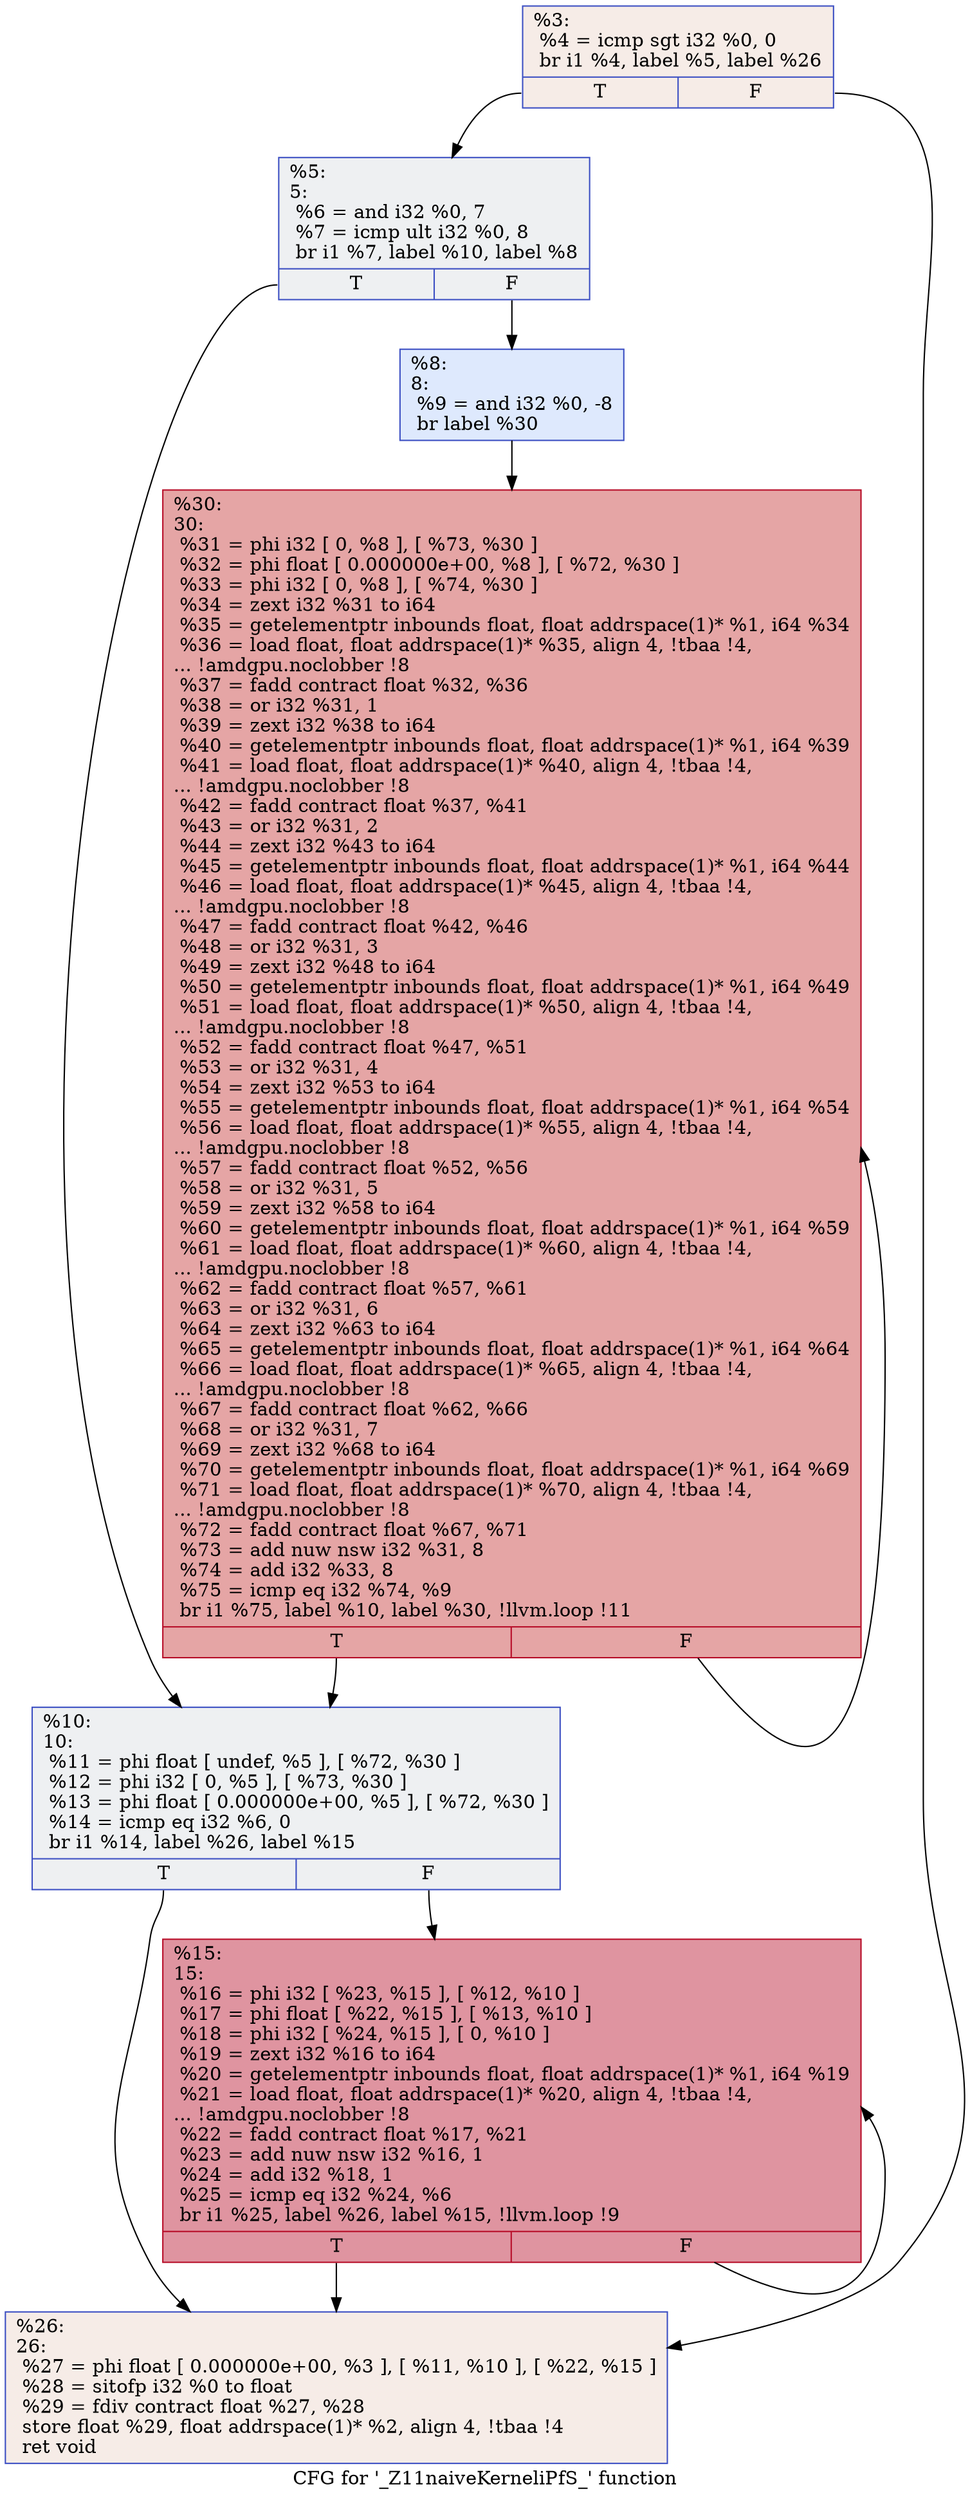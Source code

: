 digraph "CFG for '_Z11naiveKerneliPfS_' function" {
	label="CFG for '_Z11naiveKerneliPfS_' function";

	Node0x5b45880 [shape=record,color="#3d50c3ff", style=filled, fillcolor="#ead5c970",label="{%3:\l  %4 = icmp sgt i32 %0, 0\l  br i1 %4, label %5, label %26\l|{<s0>T|<s1>F}}"];
	Node0x5b45880:s0 -> Node0x5b45fc0;
	Node0x5b45880:s1 -> Node0x5b46050;
	Node0x5b45fc0 [shape=record,color="#3d50c3ff", style=filled, fillcolor="#d9dce170",label="{%5:\l5:                                                \l  %6 = and i32 %0, 7\l  %7 = icmp ult i32 %0, 8\l  br i1 %7, label %10, label %8\l|{<s0>T|<s1>F}}"];
	Node0x5b45fc0:s0 -> Node0x5b462b0;
	Node0x5b45fc0:s1 -> Node0x5b46300;
	Node0x5b46300 [shape=record,color="#3d50c3ff", style=filled, fillcolor="#b5cdfa70",label="{%8:\l8:                                                \l  %9 = and i32 %0, -8\l  br label %30\l}"];
	Node0x5b46300 -> Node0x5b45f70;
	Node0x5b462b0 [shape=record,color="#3d50c3ff", style=filled, fillcolor="#d9dce170",label="{%10:\l10:                                               \l  %11 = phi float [ undef, %5 ], [ %72, %30 ]\l  %12 = phi i32 [ 0, %5 ], [ %73, %30 ]\l  %13 = phi float [ 0.000000e+00, %5 ], [ %72, %30 ]\l  %14 = icmp eq i32 %6, 0\l  br i1 %14, label %26, label %15\l|{<s0>T|<s1>F}}"];
	Node0x5b462b0:s0 -> Node0x5b46050;
	Node0x5b462b0:s1 -> Node0x5b477b0;
	Node0x5b477b0 [shape=record,color="#b70d28ff", style=filled, fillcolor="#b70d2870",label="{%15:\l15:                                               \l  %16 = phi i32 [ %23, %15 ], [ %12, %10 ]\l  %17 = phi float [ %22, %15 ], [ %13, %10 ]\l  %18 = phi i32 [ %24, %15 ], [ 0, %10 ]\l  %19 = zext i32 %16 to i64\l  %20 = getelementptr inbounds float, float addrspace(1)* %1, i64 %19\l  %21 = load float, float addrspace(1)* %20, align 4, !tbaa !4,\l... !amdgpu.noclobber !8\l  %22 = fadd contract float %17, %21\l  %23 = add nuw nsw i32 %16, 1\l  %24 = add i32 %18, 1\l  %25 = icmp eq i32 %24, %6\l  br i1 %25, label %26, label %15, !llvm.loop !9\l|{<s0>T|<s1>F}}"];
	Node0x5b477b0:s0 -> Node0x5b46050;
	Node0x5b477b0:s1 -> Node0x5b477b0;
	Node0x5b46050 [shape=record,color="#3d50c3ff", style=filled, fillcolor="#ead5c970",label="{%26:\l26:                                               \l  %27 = phi float [ 0.000000e+00, %3 ], [ %11, %10 ], [ %22, %15 ]\l  %28 = sitofp i32 %0 to float\l  %29 = fdiv contract float %27, %28\l  store float %29, float addrspace(1)* %2, align 4, !tbaa !4\l  ret void\l}"];
	Node0x5b45f70 [shape=record,color="#b70d28ff", style=filled, fillcolor="#c5333470",label="{%30:\l30:                                               \l  %31 = phi i32 [ 0, %8 ], [ %73, %30 ]\l  %32 = phi float [ 0.000000e+00, %8 ], [ %72, %30 ]\l  %33 = phi i32 [ 0, %8 ], [ %74, %30 ]\l  %34 = zext i32 %31 to i64\l  %35 = getelementptr inbounds float, float addrspace(1)* %1, i64 %34\l  %36 = load float, float addrspace(1)* %35, align 4, !tbaa !4,\l... !amdgpu.noclobber !8\l  %37 = fadd contract float %32, %36\l  %38 = or i32 %31, 1\l  %39 = zext i32 %38 to i64\l  %40 = getelementptr inbounds float, float addrspace(1)* %1, i64 %39\l  %41 = load float, float addrspace(1)* %40, align 4, !tbaa !4,\l... !amdgpu.noclobber !8\l  %42 = fadd contract float %37, %41\l  %43 = or i32 %31, 2\l  %44 = zext i32 %43 to i64\l  %45 = getelementptr inbounds float, float addrspace(1)* %1, i64 %44\l  %46 = load float, float addrspace(1)* %45, align 4, !tbaa !4,\l... !amdgpu.noclobber !8\l  %47 = fadd contract float %42, %46\l  %48 = or i32 %31, 3\l  %49 = zext i32 %48 to i64\l  %50 = getelementptr inbounds float, float addrspace(1)* %1, i64 %49\l  %51 = load float, float addrspace(1)* %50, align 4, !tbaa !4,\l... !amdgpu.noclobber !8\l  %52 = fadd contract float %47, %51\l  %53 = or i32 %31, 4\l  %54 = zext i32 %53 to i64\l  %55 = getelementptr inbounds float, float addrspace(1)* %1, i64 %54\l  %56 = load float, float addrspace(1)* %55, align 4, !tbaa !4,\l... !amdgpu.noclobber !8\l  %57 = fadd contract float %52, %56\l  %58 = or i32 %31, 5\l  %59 = zext i32 %58 to i64\l  %60 = getelementptr inbounds float, float addrspace(1)* %1, i64 %59\l  %61 = load float, float addrspace(1)* %60, align 4, !tbaa !4,\l... !amdgpu.noclobber !8\l  %62 = fadd contract float %57, %61\l  %63 = or i32 %31, 6\l  %64 = zext i32 %63 to i64\l  %65 = getelementptr inbounds float, float addrspace(1)* %1, i64 %64\l  %66 = load float, float addrspace(1)* %65, align 4, !tbaa !4,\l... !amdgpu.noclobber !8\l  %67 = fadd contract float %62, %66\l  %68 = or i32 %31, 7\l  %69 = zext i32 %68 to i64\l  %70 = getelementptr inbounds float, float addrspace(1)* %1, i64 %69\l  %71 = load float, float addrspace(1)* %70, align 4, !tbaa !4,\l... !amdgpu.noclobber !8\l  %72 = fadd contract float %67, %71\l  %73 = add nuw nsw i32 %31, 8\l  %74 = add i32 %33, 8\l  %75 = icmp eq i32 %74, %9\l  br i1 %75, label %10, label %30, !llvm.loop !11\l|{<s0>T|<s1>F}}"];
	Node0x5b45f70:s0 -> Node0x5b462b0;
	Node0x5b45f70:s1 -> Node0x5b45f70;
}
